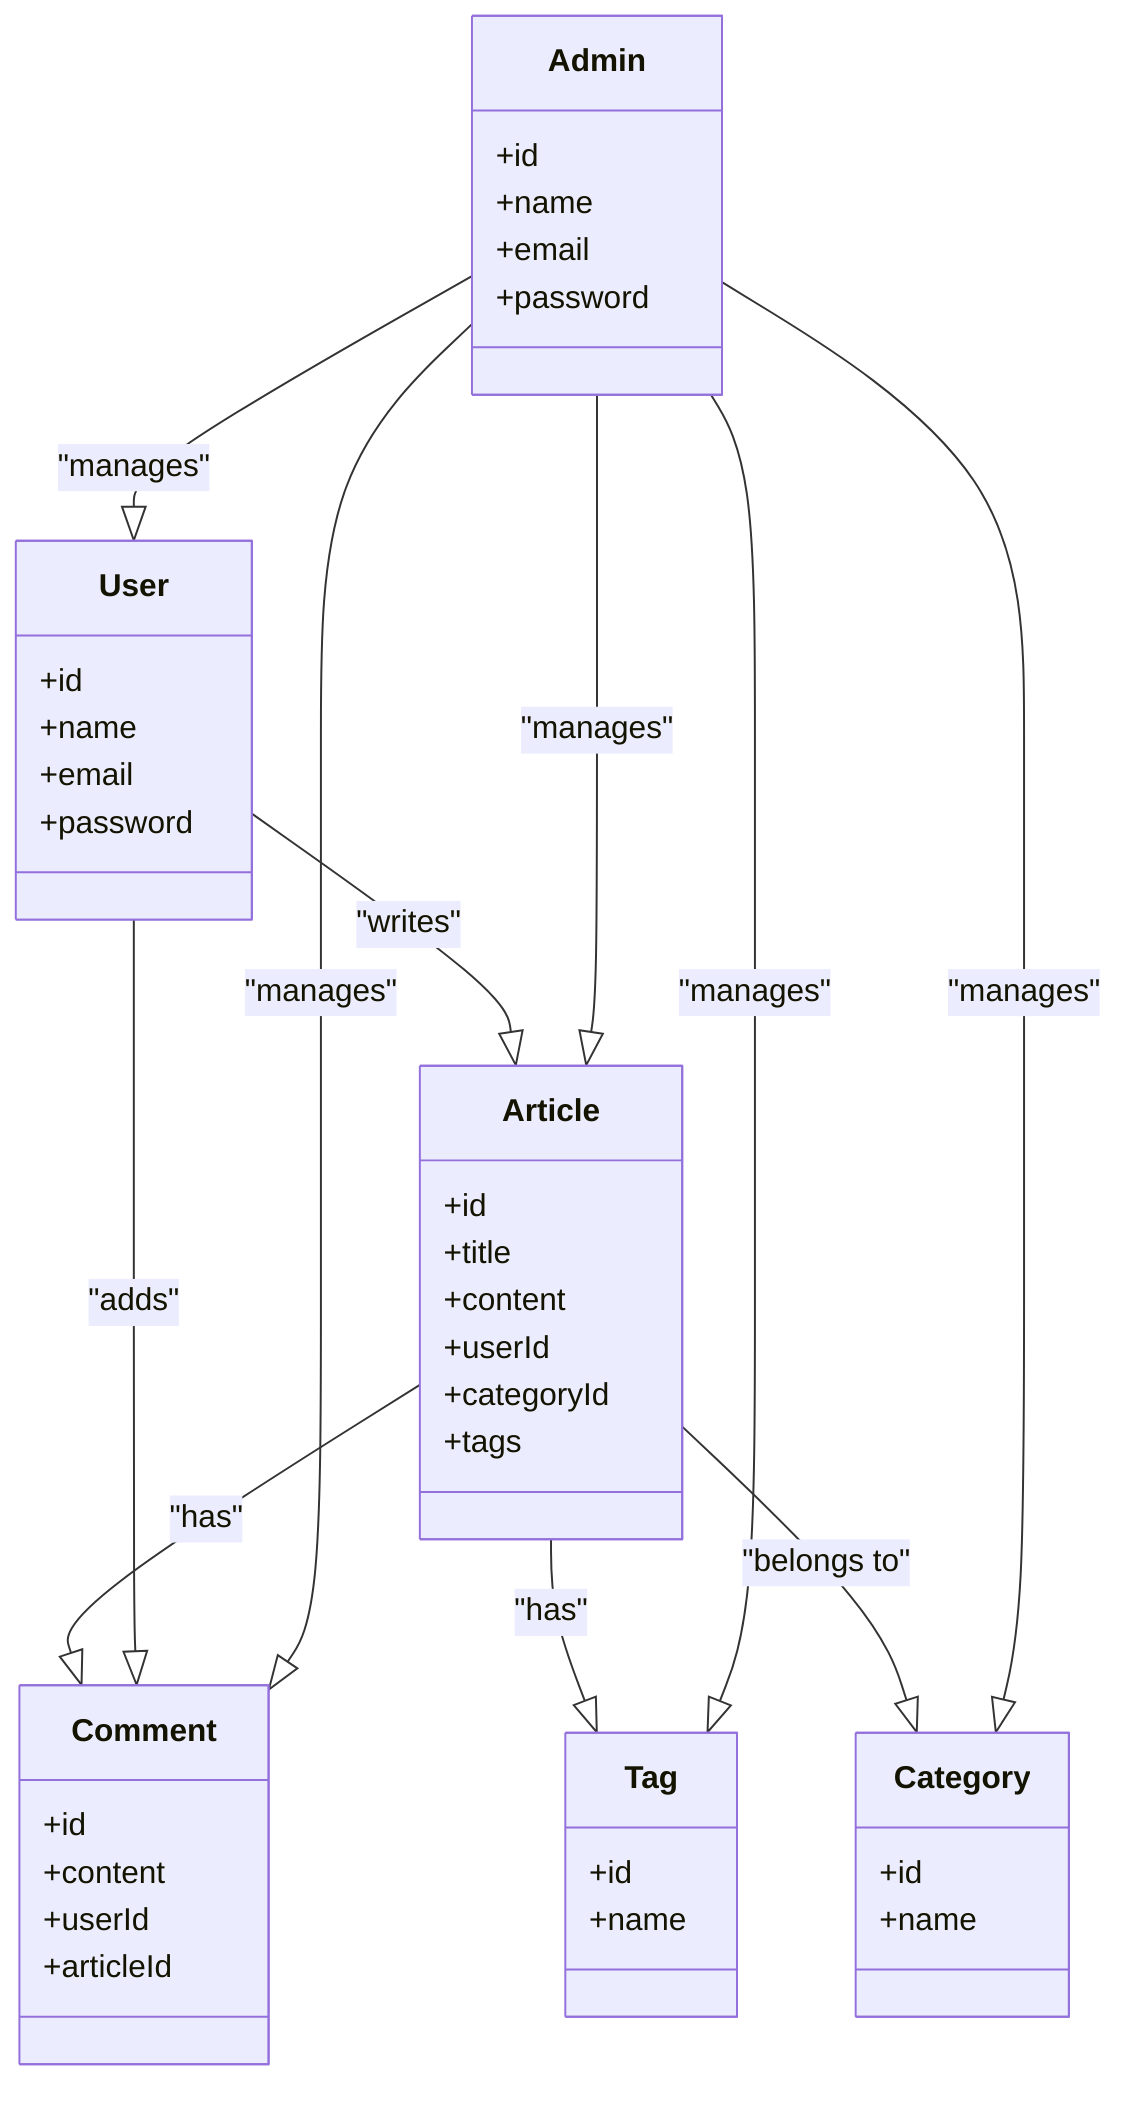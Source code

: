 classDiagram
    class User {
        +id
        +name
        +email
        +password
    }

    class Article {
        +id
        +title
        +content
        +userId
        +categoryId
        +tags
    }

    class Comment {
        +id
        +content
        +userId
        +articleId
    }

    class Tag {
        +id
        +name
    }

    class Category {
        +id
        +name
    }

    class Admin {
        +id
        +name
        +email
        +password
    }

    %% Relations
    User --|> Article : "writes"
    Article --|> Comment : "has"
    User --|> Comment : "adds"
    Article --|> Tag : "has"
    Article --|> Category : "belongs to"
    Admin --|> Article : "manages"
    Admin --|> Tag : "manages"
    Admin --|> Category : "manages"
    Admin --|> Comment : "manages"
    Admin --|> User : "manages"